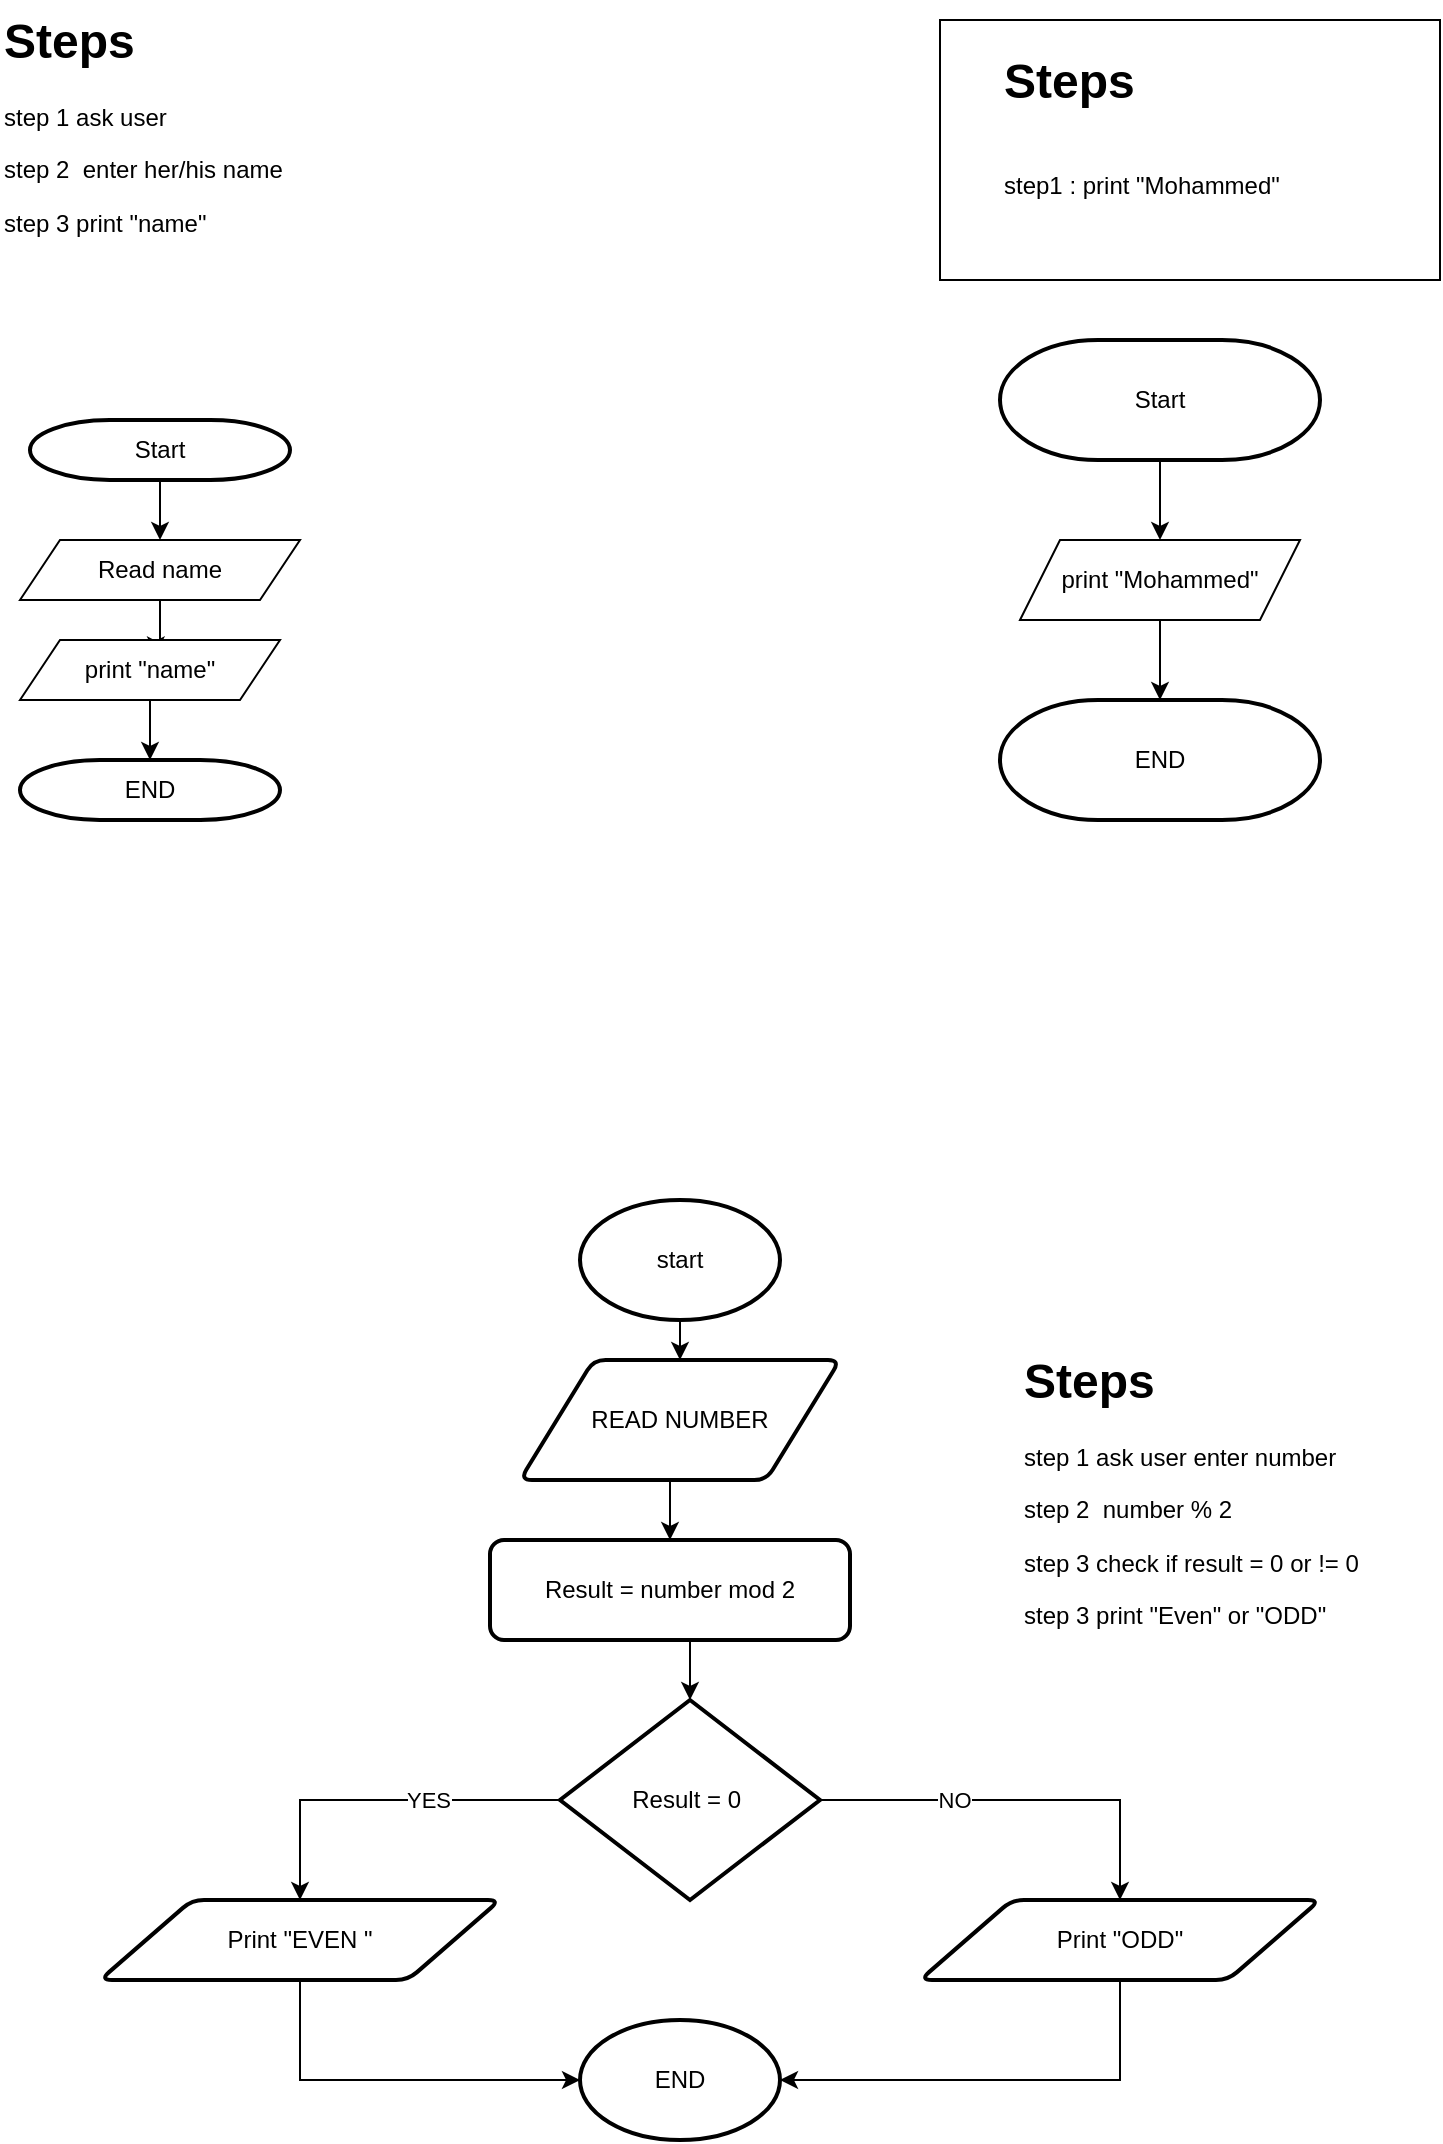 <mxfile version="25.0.1">
  <diagram id="C5RBs43oDa-KdzZeNtuy" name="Page-1">
    <mxGraphModel dx="942" dy="482" grid="1" gridSize="10" guides="1" tooltips="1" connect="1" arrows="1" fold="1" page="1" pageScale="1" pageWidth="827" pageHeight="1169" math="0" shadow="0">
      <root>
        <mxCell id="WIyWlLk6GJQsqaUBKTNV-0" />
        <mxCell id="WIyWlLk6GJQsqaUBKTNV-1" parent="WIyWlLk6GJQsqaUBKTNV-0" />
        <mxCell id="RuUieXmoUpE6GKHFC8Cu-0" value="&lt;h1 style=&quot;margin-top: 0px;&quot;&gt;Steps&lt;/h1&gt;&lt;div&gt;&lt;br&gt;&lt;/div&gt;&lt;div&gt;step1 : print &quot;Mohammed&quot;&lt;/div&gt;" style="text;html=1;whiteSpace=wrap;overflow=hidden;rounded=0;" vertex="1" parent="WIyWlLk6GJQsqaUBKTNV-1">
          <mxGeometry x="550" y="50" width="180" height="120" as="geometry" />
        </mxCell>
        <mxCell id="RuUieXmoUpE6GKHFC8Cu-1" value="" style="rounded=0;whiteSpace=wrap;html=1;fillColor=none;" vertex="1" parent="WIyWlLk6GJQsqaUBKTNV-1">
          <mxGeometry x="520" y="40" width="250" height="130" as="geometry" />
        </mxCell>
        <mxCell id="RuUieXmoUpE6GKHFC8Cu-3" value="print &quot;Mohammed&quot;" style="shape=parallelogram;perimeter=parallelogramPerimeter;whiteSpace=wrap;html=1;fixedSize=1;" vertex="1" parent="WIyWlLk6GJQsqaUBKTNV-1">
          <mxGeometry x="560" y="300" width="140" height="40" as="geometry" />
        </mxCell>
        <mxCell id="RuUieXmoUpE6GKHFC8Cu-7" style="edgeStyle=orthogonalEdgeStyle;rounded=0;orthogonalLoop=1;jettySize=auto;html=1;exitX=0.5;exitY=1;exitDx=0;exitDy=0;exitPerimeter=0;entryX=0.5;entryY=0;entryDx=0;entryDy=0;" edge="1" parent="WIyWlLk6GJQsqaUBKTNV-1" source="RuUieXmoUpE6GKHFC8Cu-4" target="RuUieXmoUpE6GKHFC8Cu-3">
          <mxGeometry relative="1" as="geometry" />
        </mxCell>
        <mxCell id="RuUieXmoUpE6GKHFC8Cu-4" value="Start" style="strokeWidth=2;html=1;shape=mxgraph.flowchart.terminator;whiteSpace=wrap;" vertex="1" parent="WIyWlLk6GJQsqaUBKTNV-1">
          <mxGeometry x="550" y="200" width="160" height="60" as="geometry" />
        </mxCell>
        <mxCell id="RuUieXmoUpE6GKHFC8Cu-5" value="END" style="strokeWidth=2;html=1;shape=mxgraph.flowchart.terminator;whiteSpace=wrap;" vertex="1" parent="WIyWlLk6GJQsqaUBKTNV-1">
          <mxGeometry x="550" y="380" width="160" height="60" as="geometry" />
        </mxCell>
        <mxCell id="RuUieXmoUpE6GKHFC8Cu-9" style="edgeStyle=orthogonalEdgeStyle;rounded=0;orthogonalLoop=1;jettySize=auto;html=1;entryX=0.5;entryY=0;entryDx=0;entryDy=0;entryPerimeter=0;" edge="1" parent="WIyWlLk6GJQsqaUBKTNV-1" source="RuUieXmoUpE6GKHFC8Cu-3" target="RuUieXmoUpE6GKHFC8Cu-5">
          <mxGeometry relative="1" as="geometry" />
        </mxCell>
        <mxCell id="RuUieXmoUpE6GKHFC8Cu-20" value="" style="edgeStyle=orthogonalEdgeStyle;rounded=0;orthogonalLoop=1;jettySize=auto;html=1;entryX=0.522;entryY=0.242;entryDx=0;entryDy=0;entryPerimeter=0;" edge="1" parent="WIyWlLk6GJQsqaUBKTNV-1" source="RuUieXmoUpE6GKHFC8Cu-12" target="RuUieXmoUpE6GKHFC8Cu-18">
          <mxGeometry relative="1" as="geometry" />
        </mxCell>
        <mxCell id="RuUieXmoUpE6GKHFC8Cu-12" value="Read name" style="shape=parallelogram;perimeter=parallelogramPerimeter;whiteSpace=wrap;html=1;fixedSize=1;" vertex="1" parent="WIyWlLk6GJQsqaUBKTNV-1">
          <mxGeometry x="60" y="300" width="140" height="30" as="geometry" />
        </mxCell>
        <mxCell id="RuUieXmoUpE6GKHFC8Cu-13" style="edgeStyle=orthogonalEdgeStyle;rounded=0;orthogonalLoop=1;jettySize=auto;html=1;exitX=0.5;exitY=1;exitDx=0;exitDy=0;exitPerimeter=0;entryX=0.5;entryY=0;entryDx=0;entryDy=0;" edge="1" parent="WIyWlLk6GJQsqaUBKTNV-1" source="RuUieXmoUpE6GKHFC8Cu-14" target="RuUieXmoUpE6GKHFC8Cu-12">
          <mxGeometry relative="1" as="geometry" />
        </mxCell>
        <mxCell id="RuUieXmoUpE6GKHFC8Cu-14" value="Start" style="strokeWidth=2;html=1;shape=mxgraph.flowchart.terminator;whiteSpace=wrap;" vertex="1" parent="WIyWlLk6GJQsqaUBKTNV-1">
          <mxGeometry x="65" y="240" width="130" height="30" as="geometry" />
        </mxCell>
        <mxCell id="RuUieXmoUpE6GKHFC8Cu-15" value="END" style="strokeWidth=2;html=1;shape=mxgraph.flowchart.terminator;whiteSpace=wrap;" vertex="1" parent="WIyWlLk6GJQsqaUBKTNV-1">
          <mxGeometry x="60" y="410" width="130" height="30" as="geometry" />
        </mxCell>
        <mxCell id="RuUieXmoUpE6GKHFC8Cu-17" value="&lt;h1 style=&quot;margin-top: 0px;&quot;&gt;Steps&lt;/h1&gt;&lt;p&gt;step 1 ask user&lt;/p&gt;&lt;p&gt;step 2&amp;nbsp; enter her/his name&lt;/p&gt;&lt;p&gt;step 3 print &quot;name&quot;&lt;/p&gt;" style="text;html=1;whiteSpace=wrap;overflow=hidden;rounded=0;" vertex="1" parent="WIyWlLk6GJQsqaUBKTNV-1">
          <mxGeometry x="50" y="30" width="180" height="120" as="geometry" />
        </mxCell>
        <mxCell id="RuUieXmoUpE6GKHFC8Cu-18" value="print &quot;name&quot;" style="shape=parallelogram;perimeter=parallelogramPerimeter;whiteSpace=wrap;html=1;fixedSize=1;" vertex="1" parent="WIyWlLk6GJQsqaUBKTNV-1">
          <mxGeometry x="60" y="350" width="130" height="30" as="geometry" />
        </mxCell>
        <mxCell id="RuUieXmoUpE6GKHFC8Cu-23" style="edgeStyle=orthogonalEdgeStyle;rounded=0;orthogonalLoop=1;jettySize=auto;html=1;entryX=0.5;entryY=0;entryDx=0;entryDy=0;entryPerimeter=0;" edge="1" parent="WIyWlLk6GJQsqaUBKTNV-1" source="RuUieXmoUpE6GKHFC8Cu-18" target="RuUieXmoUpE6GKHFC8Cu-15">
          <mxGeometry relative="1" as="geometry" />
        </mxCell>
        <mxCell id="RuUieXmoUpE6GKHFC8Cu-24" value="&lt;h1 style=&quot;margin-top: 0px;&quot;&gt;Steps&lt;/h1&gt;&lt;p&gt;step 1 ask user enter number&lt;/p&gt;&lt;p&gt;step 2&amp;nbsp; number % 2&amp;nbsp;&lt;/p&gt;&lt;p&gt;step 3 check if result = 0 or != 0&lt;/p&gt;&lt;p&gt;step 3 print &quot;Even&quot; or &quot;ODD&quot;&lt;/p&gt;" style="text;html=1;whiteSpace=wrap;overflow=hidden;rounded=0;" vertex="1" parent="WIyWlLk6GJQsqaUBKTNV-1">
          <mxGeometry x="560" y="700" width="180" height="150" as="geometry" />
        </mxCell>
        <mxCell id="RuUieXmoUpE6GKHFC8Cu-40" style="edgeStyle=orthogonalEdgeStyle;rounded=0;orthogonalLoop=1;jettySize=auto;html=1;exitX=0.5;exitY=1;exitDx=0;exitDy=0;exitPerimeter=0;entryX=0.5;entryY=0;entryDx=0;entryDy=0;" edge="1" parent="WIyWlLk6GJQsqaUBKTNV-1" source="RuUieXmoUpE6GKHFC8Cu-25" target="RuUieXmoUpE6GKHFC8Cu-26">
          <mxGeometry relative="1" as="geometry" />
        </mxCell>
        <mxCell id="RuUieXmoUpE6GKHFC8Cu-25" value="start" style="strokeWidth=2;html=1;shape=mxgraph.flowchart.start_1;whiteSpace=wrap;" vertex="1" parent="WIyWlLk6GJQsqaUBKTNV-1">
          <mxGeometry x="340" y="630" width="100" height="60" as="geometry" />
        </mxCell>
        <mxCell id="RuUieXmoUpE6GKHFC8Cu-39" style="edgeStyle=orthogonalEdgeStyle;rounded=0;orthogonalLoop=1;jettySize=auto;html=1;exitX=0.5;exitY=1;exitDx=0;exitDy=0;entryX=0.5;entryY=0;entryDx=0;entryDy=0;" edge="1" parent="WIyWlLk6GJQsqaUBKTNV-1" source="RuUieXmoUpE6GKHFC8Cu-26" target="RuUieXmoUpE6GKHFC8Cu-28">
          <mxGeometry relative="1" as="geometry" />
        </mxCell>
        <mxCell id="RuUieXmoUpE6GKHFC8Cu-26" value="READ NUMBER" style="shape=parallelogram;html=1;strokeWidth=2;perimeter=parallelogramPerimeter;whiteSpace=wrap;rounded=1;arcSize=12;size=0.23;" vertex="1" parent="WIyWlLk6GJQsqaUBKTNV-1">
          <mxGeometry x="310" y="710" width="160" height="60" as="geometry" />
        </mxCell>
        <mxCell id="RuUieXmoUpE6GKHFC8Cu-28" value="Result = number mod 2" style="rounded=1;whiteSpace=wrap;html=1;absoluteArcSize=1;arcSize=14;strokeWidth=2;" vertex="1" parent="WIyWlLk6GJQsqaUBKTNV-1">
          <mxGeometry x="295" y="800" width="180" height="50" as="geometry" />
        </mxCell>
        <mxCell id="RuUieXmoUpE6GKHFC8Cu-34" style="edgeStyle=orthogonalEdgeStyle;rounded=0;orthogonalLoop=1;jettySize=auto;html=1;entryX=0.5;entryY=0;entryDx=0;entryDy=0;" edge="1" parent="WIyWlLk6GJQsqaUBKTNV-1" source="RuUieXmoUpE6GKHFC8Cu-29" target="RuUieXmoUpE6GKHFC8Cu-33">
          <mxGeometry relative="1" as="geometry" />
        </mxCell>
        <mxCell id="RuUieXmoUpE6GKHFC8Cu-42" value="NO" style="edgeLabel;html=1;align=center;verticalAlign=middle;resizable=0;points=[];" vertex="1" connectable="0" parent="RuUieXmoUpE6GKHFC8Cu-34">
          <mxGeometry x="-0.333" relative="1" as="geometry">
            <mxPoint as="offset" />
          </mxGeometry>
        </mxCell>
        <mxCell id="RuUieXmoUpE6GKHFC8Cu-35" style="edgeStyle=orthogonalEdgeStyle;rounded=0;orthogonalLoop=1;jettySize=auto;html=1;entryX=0.5;entryY=0;entryDx=0;entryDy=0;" edge="1" parent="WIyWlLk6GJQsqaUBKTNV-1" source="RuUieXmoUpE6GKHFC8Cu-29" target="RuUieXmoUpE6GKHFC8Cu-31">
          <mxGeometry relative="1" as="geometry" />
        </mxCell>
        <mxCell id="RuUieXmoUpE6GKHFC8Cu-43" value="YES" style="edgeLabel;html=1;align=center;verticalAlign=middle;resizable=0;points=[];" vertex="1" connectable="0" parent="RuUieXmoUpE6GKHFC8Cu-35">
          <mxGeometry x="-0.267" relative="1" as="geometry">
            <mxPoint as="offset" />
          </mxGeometry>
        </mxCell>
        <mxCell id="RuUieXmoUpE6GKHFC8Cu-29" value="Result = 0&amp;nbsp;" style="strokeWidth=2;html=1;shape=mxgraph.flowchart.decision;whiteSpace=wrap;" vertex="1" parent="WIyWlLk6GJQsqaUBKTNV-1">
          <mxGeometry x="330" y="880" width="130" height="100" as="geometry" />
        </mxCell>
        <mxCell id="RuUieXmoUpE6GKHFC8Cu-30" value="END" style="strokeWidth=2;html=1;shape=mxgraph.flowchart.start_1;whiteSpace=wrap;" vertex="1" parent="WIyWlLk6GJQsqaUBKTNV-1">
          <mxGeometry x="340" y="1040" width="100" height="60" as="geometry" />
        </mxCell>
        <mxCell id="RuUieXmoUpE6GKHFC8Cu-31" value="Print &quot;EVEN &quot;" style="shape=parallelogram;html=1;strokeWidth=2;perimeter=parallelogramPerimeter;whiteSpace=wrap;rounded=1;arcSize=12;size=0.23;" vertex="1" parent="WIyWlLk6GJQsqaUBKTNV-1">
          <mxGeometry x="100" y="980" width="200" height="40" as="geometry" />
        </mxCell>
        <mxCell id="RuUieXmoUpE6GKHFC8Cu-33" value="Print &quot;ODD&quot;" style="shape=parallelogram;html=1;strokeWidth=2;perimeter=parallelogramPerimeter;whiteSpace=wrap;rounded=1;arcSize=12;size=0.23;" vertex="1" parent="WIyWlLk6GJQsqaUBKTNV-1">
          <mxGeometry x="510" y="980" width="200" height="40" as="geometry" />
        </mxCell>
        <mxCell id="RuUieXmoUpE6GKHFC8Cu-36" style="edgeStyle=orthogonalEdgeStyle;rounded=0;orthogonalLoop=1;jettySize=auto;html=1;exitX=0.5;exitY=1;exitDx=0;exitDy=0;entryX=0;entryY=0.5;entryDx=0;entryDy=0;entryPerimeter=0;" edge="1" parent="WIyWlLk6GJQsqaUBKTNV-1" source="RuUieXmoUpE6GKHFC8Cu-31" target="RuUieXmoUpE6GKHFC8Cu-30">
          <mxGeometry relative="1" as="geometry" />
        </mxCell>
        <mxCell id="RuUieXmoUpE6GKHFC8Cu-37" style="edgeStyle=orthogonalEdgeStyle;rounded=0;orthogonalLoop=1;jettySize=auto;html=1;exitX=0.5;exitY=1;exitDx=0;exitDy=0;entryX=1;entryY=0.5;entryDx=0;entryDy=0;entryPerimeter=0;" edge="1" parent="WIyWlLk6GJQsqaUBKTNV-1" source="RuUieXmoUpE6GKHFC8Cu-33" target="RuUieXmoUpE6GKHFC8Cu-30">
          <mxGeometry relative="1" as="geometry" />
        </mxCell>
        <mxCell id="RuUieXmoUpE6GKHFC8Cu-38" style="edgeStyle=orthogonalEdgeStyle;rounded=0;orthogonalLoop=1;jettySize=auto;html=1;exitX=0.5;exitY=1;exitDx=0;exitDy=0;entryX=0.5;entryY=0;entryDx=0;entryDy=0;entryPerimeter=0;" edge="1" parent="WIyWlLk6GJQsqaUBKTNV-1" source="RuUieXmoUpE6GKHFC8Cu-28" target="RuUieXmoUpE6GKHFC8Cu-29">
          <mxGeometry relative="1" as="geometry" />
        </mxCell>
      </root>
    </mxGraphModel>
  </diagram>
</mxfile>

